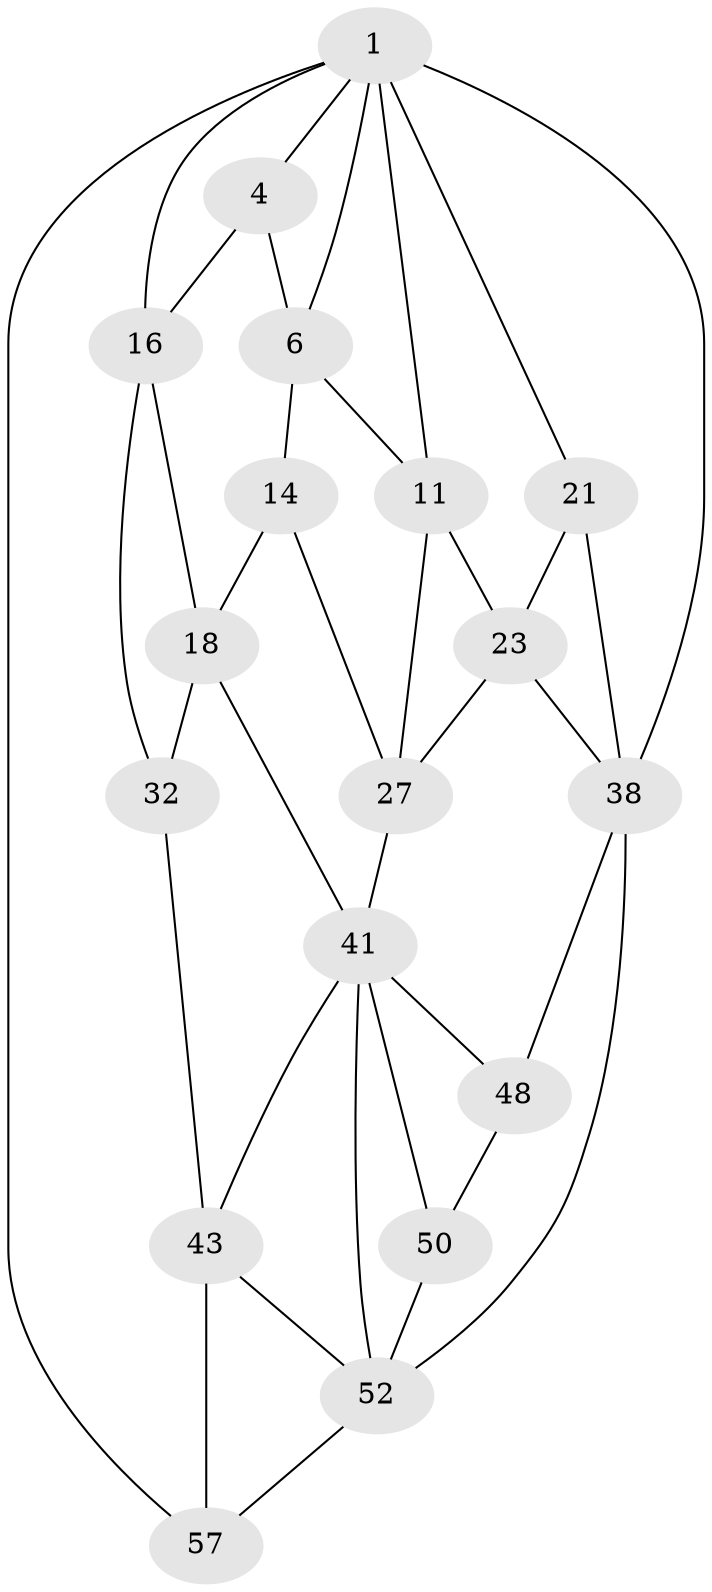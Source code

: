 // original degree distribution, {3: 0.03225806451612903, 5: 0.5161290322580645, 4: 0.24193548387096775, 6: 0.20967741935483872}
// Generated by graph-tools (version 1.1) at 2025/21/03/04/25 18:21:09]
// undirected, 18 vertices, 36 edges
graph export_dot {
graph [start="1"]
  node [color=gray90,style=filled];
  1 [pos="+0.5869897805170705+0",super="+5+2"];
  4 [pos="+0.4746910747226069+0",super="+8"];
  6 [pos="+0.5535794385895424+0.16355759518576984",super="+7+13"];
  11 [pos="+0.9423606862592467+0.14991338043472918",super="+12+24"];
  14 [pos="+0.5165627066158659+0.3738354970063588",super="+15+25"];
  16 [pos="+0+0",super="+33+17"];
  18 [pos="+0.3691101856256001+0.38998024194881187",super="+19+26"];
  21 [pos="+1+0.5097204693753572",super="+22"];
  23 [pos="+0.8671705203718864+0.4792661528596013",super="+34"];
  27 [pos="+0.6973013350747204+0.3283010745832623",super="+28"];
  32 [pos="+0.06634569580700203+0.698579254202556"];
  38 [pos="+1+1",super="+39+60"];
  41 [pos="+0.3352864742363374+0.6737180083993286",super="+42+45"];
  43 [pos="+0.25119116626158056+0.7065516653625128",super="+44+53"];
  48 [pos="+0.7786885741858651+0.7530919345229965",super="+59"];
  50 [pos="+0.5624845163829781+0.8156789447693952",super="+51"];
  52 [pos="+0.39558277398257585+0.8664500101806653",super="+55"];
  57 [pos="+0.16924167892931574+0.8950779421484792",super="+58"];
  1 -- 6;
  1 -- 4;
  1 -- 38 [weight=2];
  1 -- 11;
  1 -- 16 [weight=2];
  1 -- 21;
  1 -- 57;
  4 -- 6;
  4 -- 16;
  6 -- 14 [weight=2];
  6 -- 11;
  11 -- 27 [weight=2];
  11 -- 23;
  14 -- 18 [weight=2];
  14 -- 27;
  16 -- 32;
  16 -- 18;
  18 -- 32;
  18 -- 41;
  21 -- 38 [weight=2];
  21 -- 23 [weight=2];
  23 -- 38;
  23 -- 27;
  27 -- 41;
  32 -- 43;
  38 -- 48 [weight=2];
  38 -- 52;
  41 -- 43;
  41 -- 52;
  41 -- 48;
  41 -- 50;
  43 -- 57 [weight=2];
  43 -- 52;
  48 -- 50;
  50 -- 52 [weight=2];
  52 -- 57;
}
